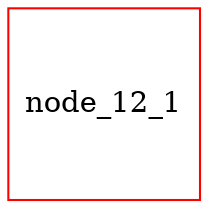 # Prefix comment.

graph graph_12
{
	size = "6,7"

	node_12_1 [shape = square, color = red; fillcolor = blue]
}

# Suffix comment.
